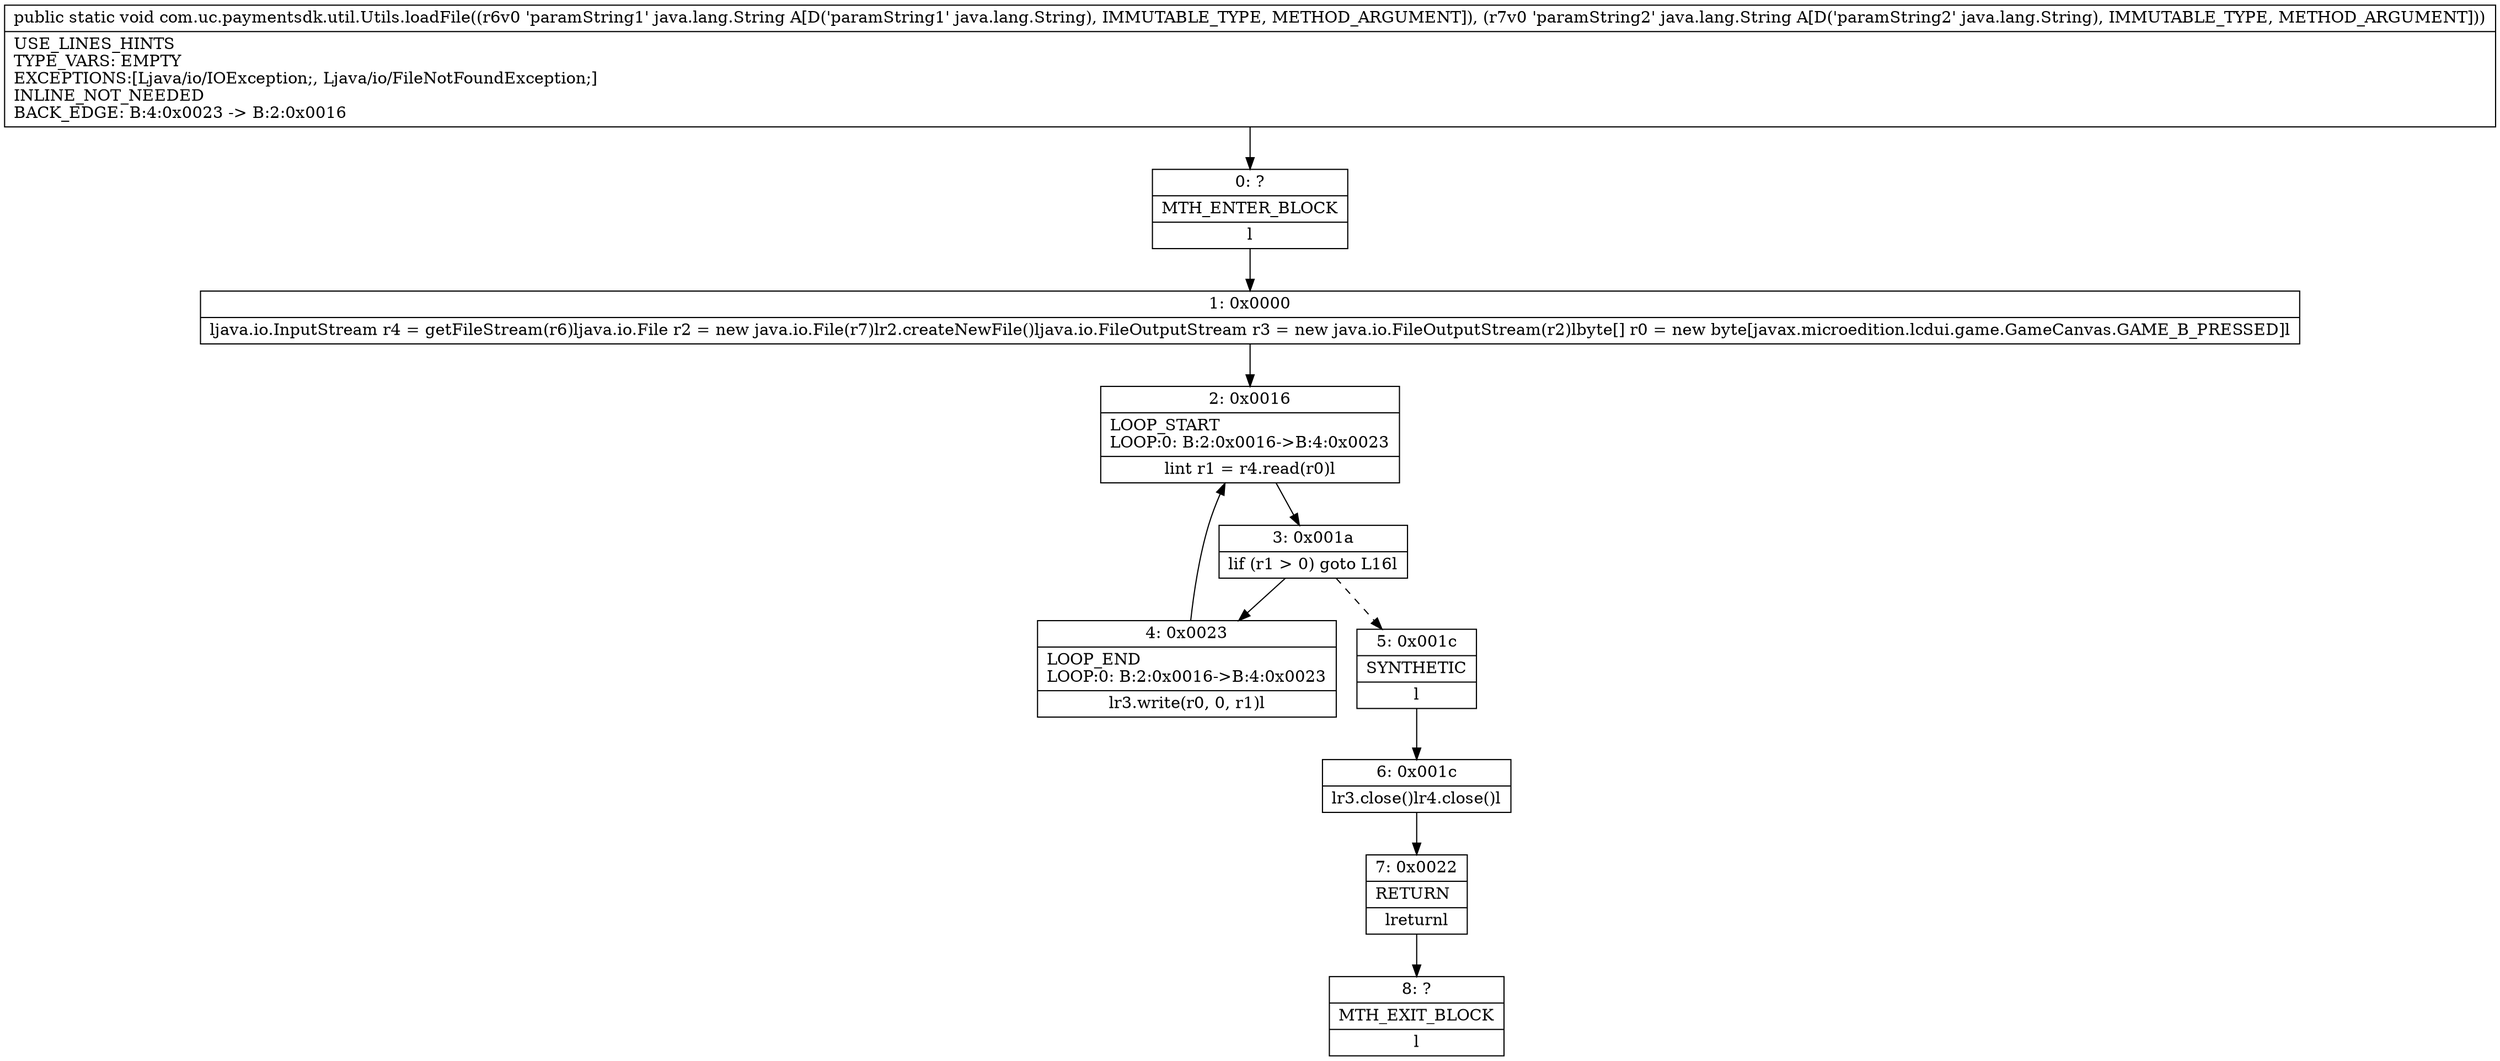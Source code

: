 digraph "CFG forcom.uc.paymentsdk.util.Utils.loadFile(Ljava\/lang\/String;Ljava\/lang\/String;)V" {
Node_0 [shape=record,label="{0\:\ ?|MTH_ENTER_BLOCK\l|l}"];
Node_1 [shape=record,label="{1\:\ 0x0000|ljava.io.InputStream r4 = getFileStream(r6)ljava.io.File r2 = new java.io.File(r7)lr2.createNewFile()ljava.io.FileOutputStream r3 = new java.io.FileOutputStream(r2)lbyte[] r0 = new byte[javax.microedition.lcdui.game.GameCanvas.GAME_B_PRESSED]l}"];
Node_2 [shape=record,label="{2\:\ 0x0016|LOOP_START\lLOOP:0: B:2:0x0016\-\>B:4:0x0023\l|lint r1 = r4.read(r0)l}"];
Node_3 [shape=record,label="{3\:\ 0x001a|lif (r1 \> 0) goto L16l}"];
Node_4 [shape=record,label="{4\:\ 0x0023|LOOP_END\lLOOP:0: B:2:0x0016\-\>B:4:0x0023\l|lr3.write(r0, 0, r1)l}"];
Node_5 [shape=record,label="{5\:\ 0x001c|SYNTHETIC\l|l}"];
Node_6 [shape=record,label="{6\:\ 0x001c|lr3.close()lr4.close()l}"];
Node_7 [shape=record,label="{7\:\ 0x0022|RETURN\l|lreturnl}"];
Node_8 [shape=record,label="{8\:\ ?|MTH_EXIT_BLOCK\l|l}"];
MethodNode[shape=record,label="{public static void com.uc.paymentsdk.util.Utils.loadFile((r6v0 'paramString1' java.lang.String A[D('paramString1' java.lang.String), IMMUTABLE_TYPE, METHOD_ARGUMENT]), (r7v0 'paramString2' java.lang.String A[D('paramString2' java.lang.String), IMMUTABLE_TYPE, METHOD_ARGUMENT]))  | USE_LINES_HINTS\lTYPE_VARS: EMPTY\lEXCEPTIONS:[Ljava\/io\/IOException;, Ljava\/io\/FileNotFoundException;]\lINLINE_NOT_NEEDED\lBACK_EDGE: B:4:0x0023 \-\> B:2:0x0016\l}"];
MethodNode -> Node_0;
Node_0 -> Node_1;
Node_1 -> Node_2;
Node_2 -> Node_3;
Node_3 -> Node_4;
Node_3 -> Node_5[style=dashed];
Node_4 -> Node_2;
Node_5 -> Node_6;
Node_6 -> Node_7;
Node_7 -> Node_8;
}

